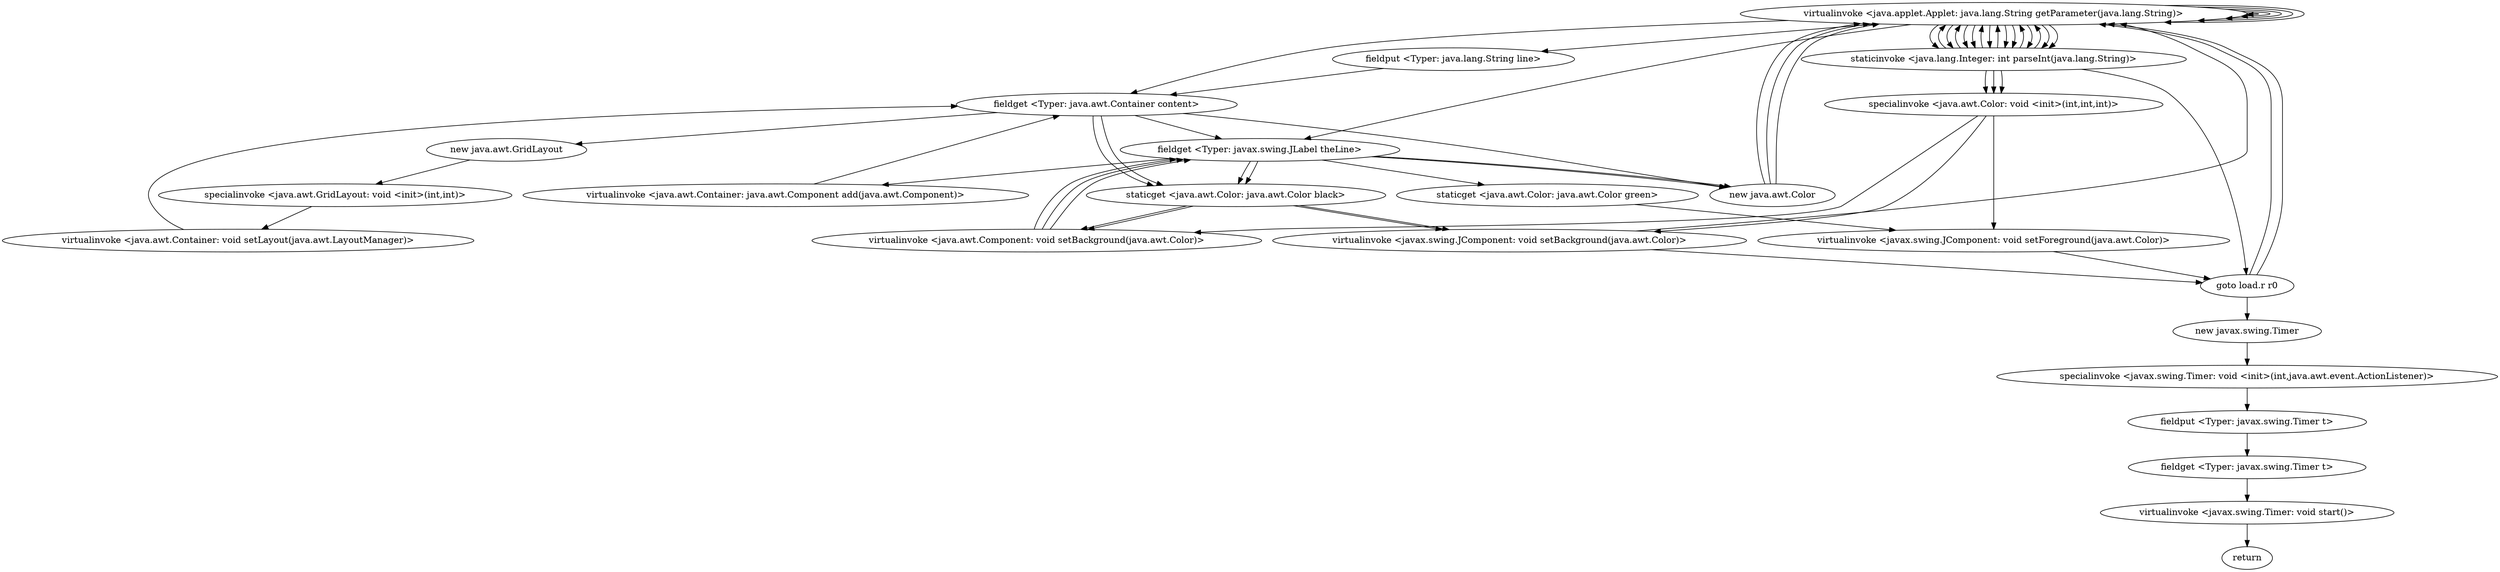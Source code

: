 digraph "" {
"virtualinvoke <java.applet.Applet: java.lang.String getParameter(java.lang.String)>";
 "virtualinvoke <java.applet.Applet: java.lang.String getParameter(java.lang.String)>"->"fieldput <Typer: java.lang.String line>";
 "fieldput <Typer: java.lang.String line>"->"fieldget <Typer: java.awt.Container content>";
 "fieldget <Typer: java.awt.Container content>"->"fieldget <Typer: javax.swing.JLabel theLine>";
 "fieldget <Typer: javax.swing.JLabel theLine>"->"virtualinvoke <java.awt.Container: java.awt.Component add(java.awt.Component)>";
 "virtualinvoke <java.awt.Container: java.awt.Component add(java.awt.Component)>"->"fieldget <Typer: java.awt.Container content>";
 "fieldget <Typer: java.awt.Container content>"->"new java.awt.GridLayout";
 "new java.awt.GridLayout"->"specialinvoke <java.awt.GridLayout: void <init>(int,int)>";
 "specialinvoke <java.awt.GridLayout: void <init>(int,int)>"->"virtualinvoke <java.awt.Container: void setLayout(java.awt.LayoutManager)>";
 "virtualinvoke <java.awt.Container: void setLayout(java.awt.LayoutManager)>"->"fieldget <Typer: java.awt.Container content>";
 "fieldget <Typer: java.awt.Container content>"->"staticget <java.awt.Color: java.awt.Color black>";
 "staticget <java.awt.Color: java.awt.Color black>"->"virtualinvoke <java.awt.Component: void setBackground(java.awt.Color)>";
 "virtualinvoke <java.awt.Component: void setBackground(java.awt.Color)>"->"fieldget <Typer: javax.swing.JLabel theLine>";
 "fieldget <Typer: javax.swing.JLabel theLine>"->"staticget <java.awt.Color: java.awt.Color black>";
 "staticget <java.awt.Color: java.awt.Color black>"->"virtualinvoke <javax.swing.JComponent: void setBackground(java.awt.Color)>";
 "virtualinvoke <javax.swing.JComponent: void setBackground(java.awt.Color)>"->"virtualinvoke <java.applet.Applet: java.lang.String getParameter(java.lang.String)>";
 "virtualinvoke <java.applet.Applet: java.lang.String getParameter(java.lang.String)>"->"virtualinvoke <java.applet.Applet: java.lang.String getParameter(java.lang.String)>";
 "virtualinvoke <java.applet.Applet: java.lang.String getParameter(java.lang.String)>"->"virtualinvoke <java.applet.Applet: java.lang.String getParameter(java.lang.String)>";
 "virtualinvoke <java.applet.Applet: java.lang.String getParameter(java.lang.String)>"->"fieldget <Typer: java.awt.Container content>";
 "fieldget <Typer: java.awt.Container content>"->"new java.awt.Color";
 "new java.awt.Color"->"virtualinvoke <java.applet.Applet: java.lang.String getParameter(java.lang.String)>";
 "virtualinvoke <java.applet.Applet: java.lang.String getParameter(java.lang.String)>"->"staticinvoke <java.lang.Integer: int parseInt(java.lang.String)>";
 "staticinvoke <java.lang.Integer: int parseInt(java.lang.String)>"->"virtualinvoke <java.applet.Applet: java.lang.String getParameter(java.lang.String)>";
 "virtualinvoke <java.applet.Applet: java.lang.String getParameter(java.lang.String)>"->"staticinvoke <java.lang.Integer: int parseInt(java.lang.String)>";
 "staticinvoke <java.lang.Integer: int parseInt(java.lang.String)>"->"virtualinvoke <java.applet.Applet: java.lang.String getParameter(java.lang.String)>";
 "virtualinvoke <java.applet.Applet: java.lang.String getParameter(java.lang.String)>"->"staticinvoke <java.lang.Integer: int parseInt(java.lang.String)>";
 "staticinvoke <java.lang.Integer: int parseInt(java.lang.String)>"->"specialinvoke <java.awt.Color: void <init>(int,int,int)>";
 "specialinvoke <java.awt.Color: void <init>(int,int,int)>"->"virtualinvoke <java.awt.Component: void setBackground(java.awt.Color)>";
 "virtualinvoke <java.awt.Component: void setBackground(java.awt.Color)>"->"fieldget <Typer: javax.swing.JLabel theLine>";
 "fieldget <Typer: javax.swing.JLabel theLine>"->"new java.awt.Color";
 "new java.awt.Color"->"virtualinvoke <java.applet.Applet: java.lang.String getParameter(java.lang.String)>";
 "virtualinvoke <java.applet.Applet: java.lang.String getParameter(java.lang.String)>"->"staticinvoke <java.lang.Integer: int parseInt(java.lang.String)>";
 "staticinvoke <java.lang.Integer: int parseInt(java.lang.String)>"->"virtualinvoke <java.applet.Applet: java.lang.String getParameter(java.lang.String)>";
 "virtualinvoke <java.applet.Applet: java.lang.String getParameter(java.lang.String)>"->"staticinvoke <java.lang.Integer: int parseInt(java.lang.String)>";
 "staticinvoke <java.lang.Integer: int parseInt(java.lang.String)>"->"virtualinvoke <java.applet.Applet: java.lang.String getParameter(java.lang.String)>";
 "virtualinvoke <java.applet.Applet: java.lang.String getParameter(java.lang.String)>"->"staticinvoke <java.lang.Integer: int parseInt(java.lang.String)>";
 "staticinvoke <java.lang.Integer: int parseInt(java.lang.String)>"->"specialinvoke <java.awt.Color: void <init>(int,int,int)>";
 "specialinvoke <java.awt.Color: void <init>(int,int,int)>"->"virtualinvoke <javax.swing.JComponent: void setBackground(java.awt.Color)>";
 "virtualinvoke <javax.swing.JComponent: void setBackground(java.awt.Color)>"->"goto load.r r0";
 "goto load.r r0"->"virtualinvoke <java.applet.Applet: java.lang.String getParameter(java.lang.String)>";
 "virtualinvoke <java.applet.Applet: java.lang.String getParameter(java.lang.String)>"->"virtualinvoke <java.applet.Applet: java.lang.String getParameter(java.lang.String)>";
 "virtualinvoke <java.applet.Applet: java.lang.String getParameter(java.lang.String)>"->"virtualinvoke <java.applet.Applet: java.lang.String getParameter(java.lang.String)>";
 "virtualinvoke <java.applet.Applet: java.lang.String getParameter(java.lang.String)>"->"fieldget <Typer: javax.swing.JLabel theLine>";
 "fieldget <Typer: javax.swing.JLabel theLine>"->"new java.awt.Color";
 "new java.awt.Color"->"virtualinvoke <java.applet.Applet: java.lang.String getParameter(java.lang.String)>";
 "virtualinvoke <java.applet.Applet: java.lang.String getParameter(java.lang.String)>"->"staticinvoke <java.lang.Integer: int parseInt(java.lang.String)>";
 "staticinvoke <java.lang.Integer: int parseInt(java.lang.String)>"->"virtualinvoke <java.applet.Applet: java.lang.String getParameter(java.lang.String)>";
 "virtualinvoke <java.applet.Applet: java.lang.String getParameter(java.lang.String)>"->"staticinvoke <java.lang.Integer: int parseInt(java.lang.String)>";
 "staticinvoke <java.lang.Integer: int parseInt(java.lang.String)>"->"virtualinvoke <java.applet.Applet: java.lang.String getParameter(java.lang.String)>";
 "virtualinvoke <java.applet.Applet: java.lang.String getParameter(java.lang.String)>"->"staticinvoke <java.lang.Integer: int parseInt(java.lang.String)>";
 "staticinvoke <java.lang.Integer: int parseInt(java.lang.String)>"->"specialinvoke <java.awt.Color: void <init>(int,int,int)>";
 "specialinvoke <java.awt.Color: void <init>(int,int,int)>"->"virtualinvoke <javax.swing.JComponent: void setForeground(java.awt.Color)>";
 "virtualinvoke <javax.swing.JComponent: void setForeground(java.awt.Color)>"->"goto load.r r0";
 "goto load.r r0"->"virtualinvoke <java.applet.Applet: java.lang.String getParameter(java.lang.String)>";
 "virtualinvoke <java.applet.Applet: java.lang.String getParameter(java.lang.String)>"->"virtualinvoke <java.applet.Applet: java.lang.String getParameter(java.lang.String)>";
 "virtualinvoke <java.applet.Applet: java.lang.String getParameter(java.lang.String)>"->"staticinvoke <java.lang.Integer: int parseInt(java.lang.String)>";
 "staticinvoke <java.lang.Integer: int parseInt(java.lang.String)>"->"goto load.r r0";
 "goto load.r r0"->"new javax.swing.Timer";
 "new javax.swing.Timer"->"specialinvoke <javax.swing.Timer: void <init>(int,java.awt.event.ActionListener)>";
 "specialinvoke <javax.swing.Timer: void <init>(int,java.awt.event.ActionListener)>"->"fieldput <Typer: javax.swing.Timer t>";
 "fieldput <Typer: javax.swing.Timer t>"->"fieldget <Typer: javax.swing.Timer t>";
 "fieldget <Typer: javax.swing.Timer t>"->"virtualinvoke <javax.swing.Timer: void start()>";
 "virtualinvoke <javax.swing.Timer: void start()>"->"return";
"fieldget <Typer: javax.swing.JLabel theLine>";
 "fieldget <Typer: javax.swing.JLabel theLine>"->"staticget <java.awt.Color: java.awt.Color green>";
 "staticget <java.awt.Color: java.awt.Color green>"->"virtualinvoke <javax.swing.JComponent: void setForeground(java.awt.Color)>";
"fieldget <Typer: java.awt.Container content>";
 "fieldget <Typer: java.awt.Container content>"->"staticget <java.awt.Color: java.awt.Color black>";
 "staticget <java.awt.Color: java.awt.Color black>"->"virtualinvoke <java.awt.Component: void setBackground(java.awt.Color)>";
 "virtualinvoke <java.awt.Component: void setBackground(java.awt.Color)>"->"fieldget <Typer: javax.swing.JLabel theLine>";
 "fieldget <Typer: javax.swing.JLabel theLine>"->"staticget <java.awt.Color: java.awt.Color black>";
 "staticget <java.awt.Color: java.awt.Color black>"->"virtualinvoke <javax.swing.JComponent: void setBackground(java.awt.Color)>";
}

